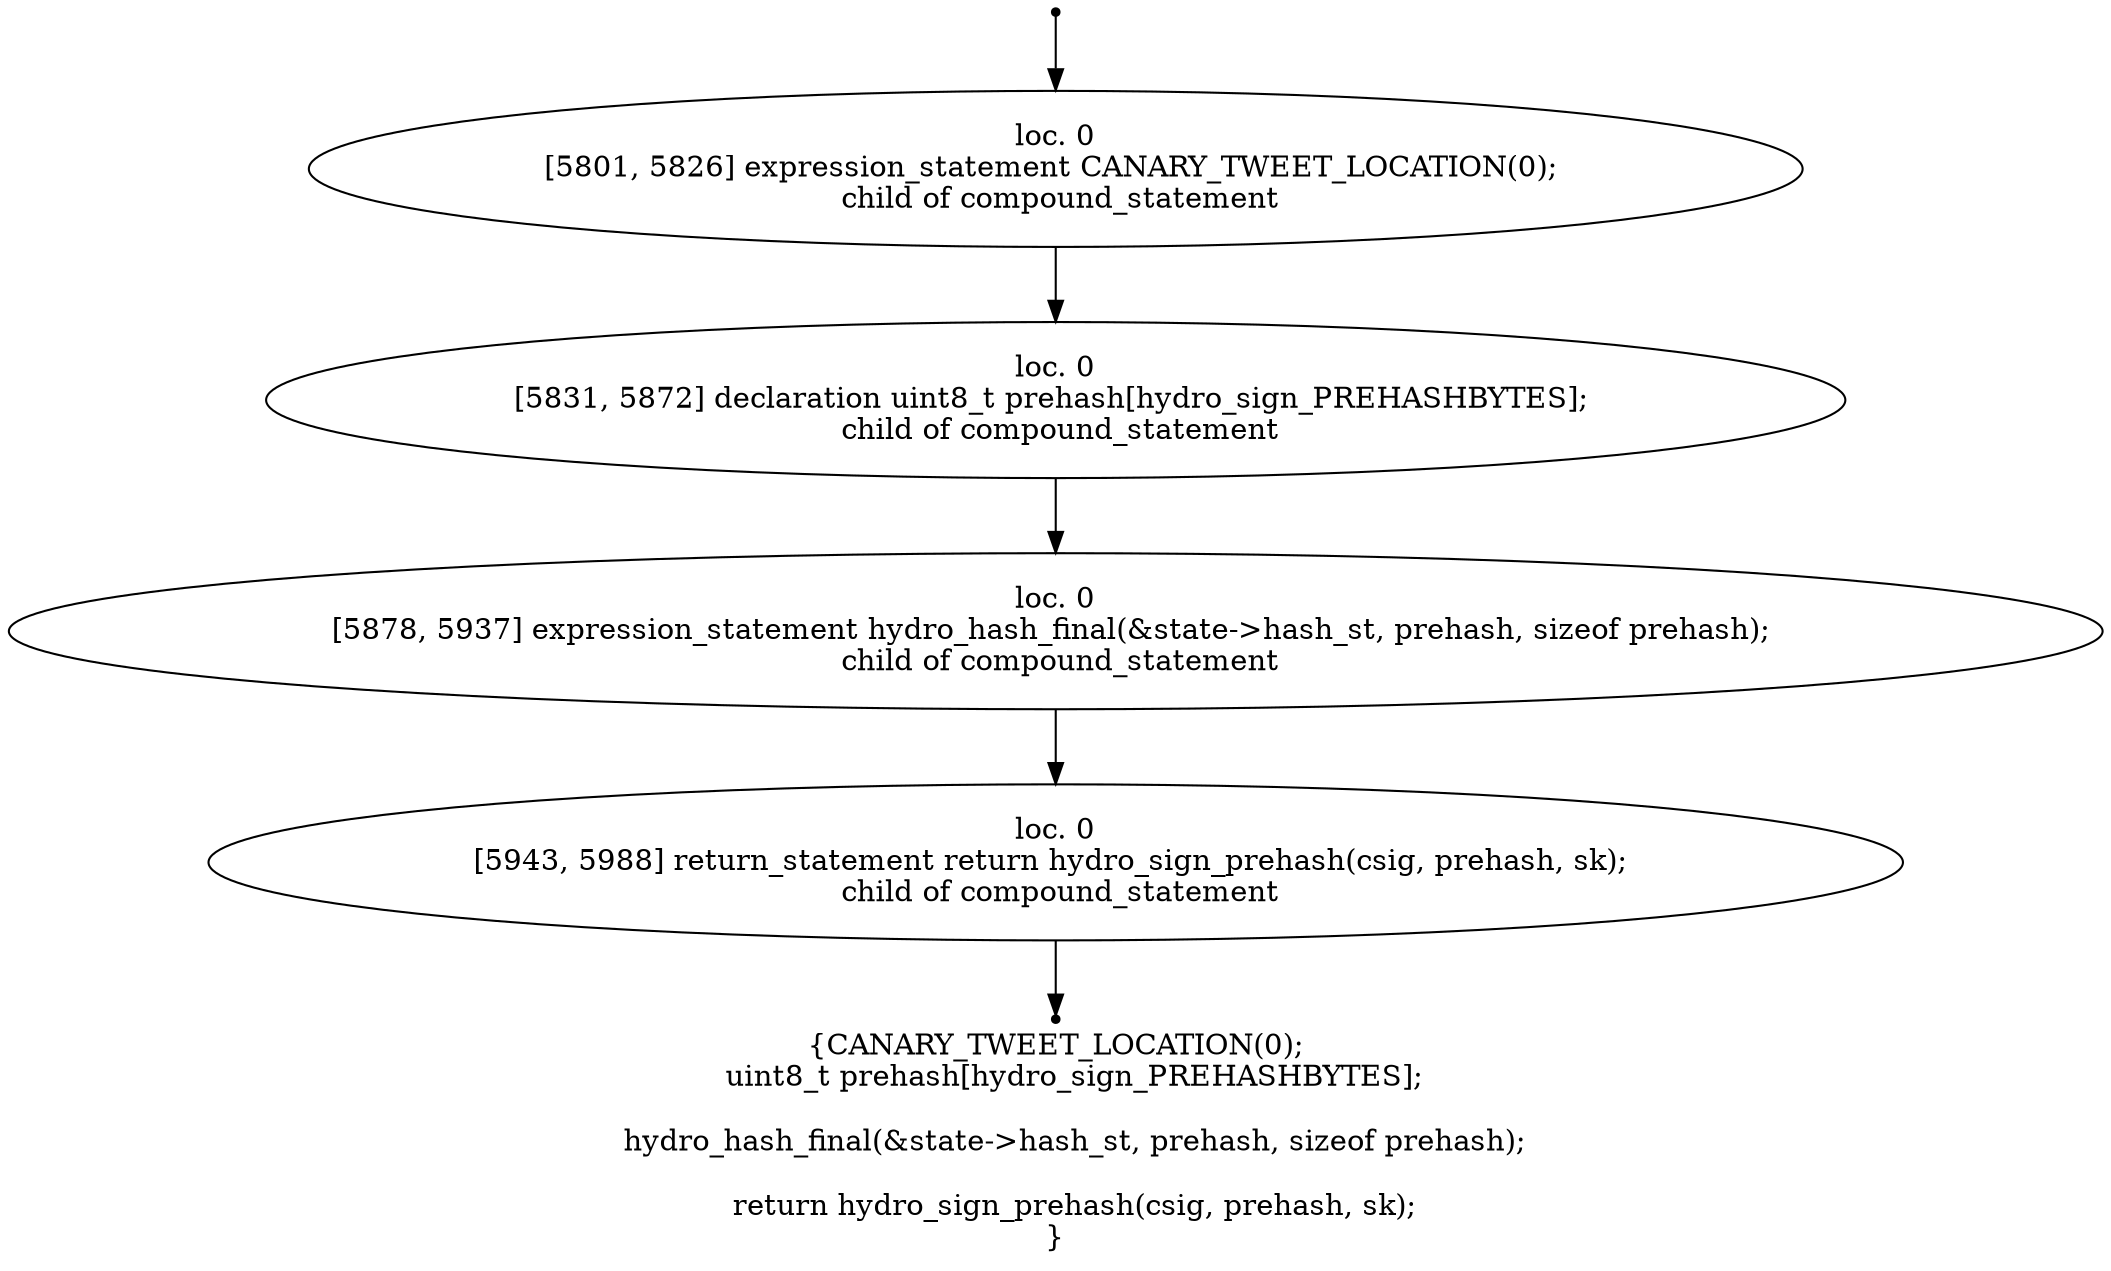 digraph hydro_sign_final_create_10 {
	initial [shape=point]
	initial -> "loc. 0
[5801, 5826] expression_statement CANARY_TWEET_LOCATION(0); 
 child of compound_statement"
	final [shape=point]
	"loc. 0
[5943, 5988] return_statement return hydro_sign_prehash(csig, prehash, sk); 
 child of compound_statement" -> final
	"loc. 0
[5801, 5826] expression_statement CANARY_TWEET_LOCATION(0); 
 child of compound_statement"
	"loc. 0
[5801, 5826] expression_statement CANARY_TWEET_LOCATION(0); 
 child of compound_statement" -> "loc. 0
[5831, 5872] declaration uint8_t prehash[hydro_sign_PREHASHBYTES]; 
 child of compound_statement"
	"loc. 0
[5831, 5872] declaration uint8_t prehash[hydro_sign_PREHASHBYTES]; 
 child of compound_statement"
	"loc. 0
[5831, 5872] declaration uint8_t prehash[hydro_sign_PREHASHBYTES]; 
 child of compound_statement" -> "loc. 0
[5878, 5937] expression_statement hydro_hash_final(&state->hash_st, prehash, sizeof prehash); 
 child of compound_statement"
	"loc. 0
[5878, 5937] expression_statement hydro_hash_final(&state->hash_st, prehash, sizeof prehash); 
 child of compound_statement"
	"loc. 0
[5878, 5937] expression_statement hydro_hash_final(&state->hash_st, prehash, sizeof prehash); 
 child of compound_statement" -> "loc. 0
[5943, 5988] return_statement return hydro_sign_prehash(csig, prehash, sk); 
 child of compound_statement"
	"loc. 0
[5943, 5988] return_statement return hydro_sign_prehash(csig, prehash, sk); 
 child of compound_statement"
	label="{CANARY_TWEET_LOCATION(0);
    uint8_t prehash[hydro_sign_PREHASHBYTES];

    hydro_hash_final(&state->hash_st, prehash, sizeof prehash);

    return hydro_sign_prehash(csig, prehash, sk);
}"
}
